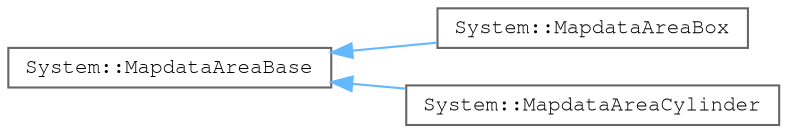 digraph "Graphical Class Hierarchy"
{
 // LATEX_PDF_SIZE
  bgcolor="transparent";
  edge [fontname=FreeMono,fontsize=10,labelfontname=FreeMono,labelfontsize=10];
  node [fontname=FreeMono,fontsize=10,shape=box,height=0.2,width=0.4];
  rankdir="LR";
  Node0 [label="System::MapdataAreaBase",height=0.2,width=0.4,color="grey40", fillcolor="white", style="filled",URL="$class_system_1_1_mapdata_area_base.html",tooltip=" "];
  Node0 -> Node1 [dir="back",color="steelblue1",style="solid"];
  Node1 [label="System::MapdataAreaBox",height=0.2,width=0.4,color="grey40", fillcolor="white", style="filled",URL="$class_system_1_1_mapdata_area_box.html",tooltip=" "];
  Node0 -> Node2 [dir="back",color="steelblue1",style="solid"];
  Node2 [label="System::MapdataAreaCylinder",height=0.2,width=0.4,color="grey40", fillcolor="white", style="filled",URL="$class_system_1_1_mapdata_area_cylinder.html",tooltip=" "];
}
